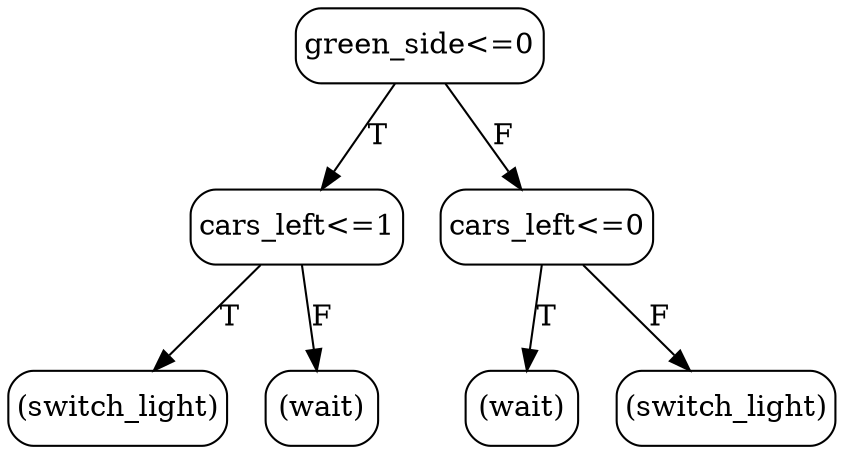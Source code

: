 // decision tree
digraph {
	2 [label="(switch_light)" margin="0.05,0.05" shape=box style=rounded]
	3 [label="(wait)" margin="0.05,0.05" shape=box style=rounded]
	1 [label="cars_left<=1" margin="0.05,0.05" shape=box style=rounded]
	1 -> 2 [label=T]
	1 -> 3 [label=F]
	5 [label="(wait)" margin="0.05,0.05" shape=box style=rounded]
	6 [label="(switch_light)" margin="0.05,0.05" shape=box style=rounded]
	4 [label="cars_left<=0" margin="0.05,0.05" shape=box style=rounded]
	4 -> 5 [label=T]
	4 -> 6 [label=F]
	0 [label="green_side<=0" margin="0.05,0.05" shape=box style=rounded]
	0 -> 1 [label=T]
	0 -> 4 [label=F]
}
